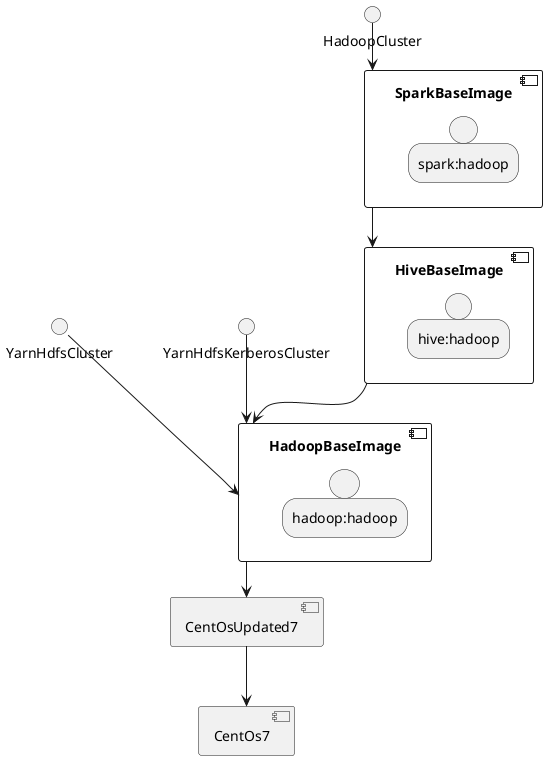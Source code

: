 @startuml
'https://plantuml.com/component-diagram

component CentOs7
component CentOsUpdated7
component HadoopBaseImage {
    person "hadoop:hadoop"
}
component HiveBaseImage {
    person "hive:hadoop"
}
component SparkBaseImage {
    person "spark:hadoop"
}

CentOsUpdated7 --> CentOs7
HadoopBaseImage --> CentOsUpdated7
HiveBaseImage --> HadoopBaseImage
YarnHdfsCluster --> HadoopBaseImage
YarnHdfsKerberosCluster --> HadoopBaseImage
SparkBaseImage --> HiveBaseImage
HadoopCluster --> SparkBaseImage

@enduml